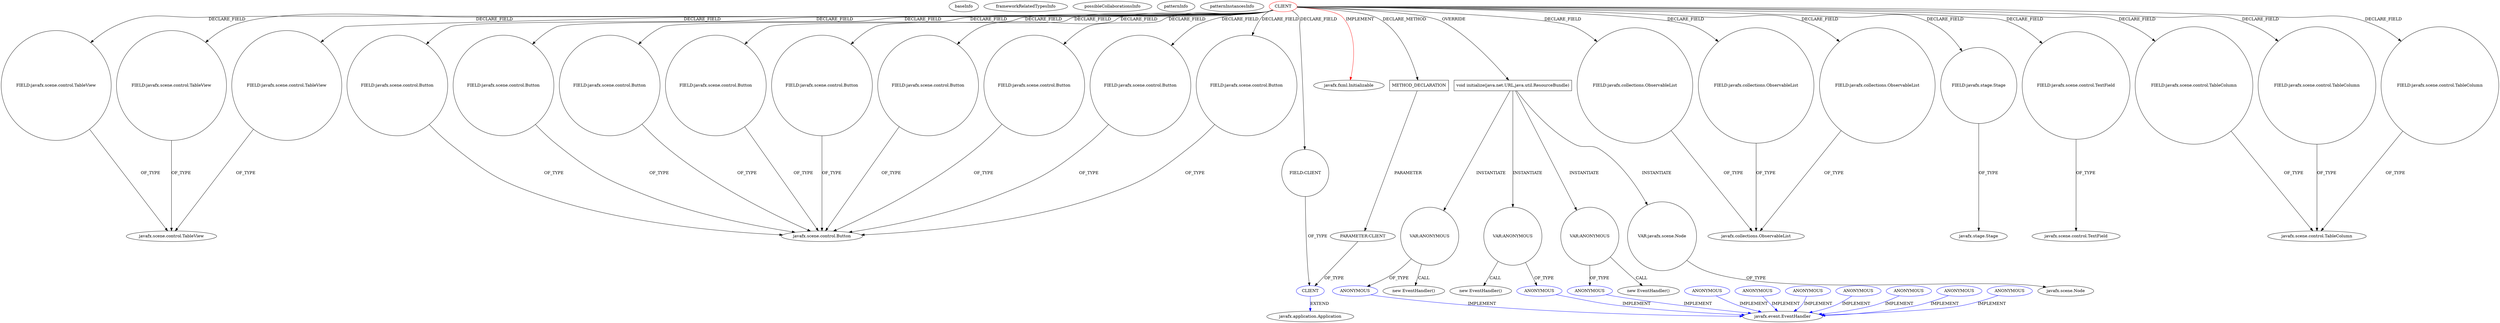 digraph {
baseInfo[graphId=530,category="pattern",isAnonymous=false,possibleRelation=true]
frameworkRelatedTypesInfo[0="javafx.fxml.Initializable"]
possibleCollaborationsInfo[0="530~PARAMETER_TYPE_DECLARATION-CLIENT_METHOD_DECLARATION-FIELD_TYPE_DECLARATION-~javafx.fxml.Initializable ~javafx.application.Application ~false~false",1="530~INSTANTIATION-OVERRIDING_METHOD_DECLARATION-~javafx.fxml.Initializable ~javafx.event.EventHandler ~false~true",2="530~INSTANTIATION-OVERRIDING_METHOD_DECLARATION-~javafx.fxml.Initializable ~javafx.event.EventHandler ~false~true",3="530~INSTANTIATION-OVERRIDING_METHOD_DECLARATION-~javafx.fxml.Initializable ~javafx.event.EventHandler ~false~true"]
patternInfo[frequency=2.0,patternRootClient=0]
patternInstancesInfo[0="diogocs1-FPessoais~/diogocs1-FPessoais/FPessoais-master/FinancasPessoais/src/app/controllers/HomeController.java~HomeController~2490",1="bianconejo-CEFX~/bianconejo-CEFX/CEFX-master/src/cefx/CEPrincipalController.java~CEPrincipalController~2114"]
44[label="javafx.scene.control.TableView",vertexType="FRAMEWORK_CLASS_TYPE",isFrameworkType=false]
43[label="FIELD:javafx.scene.control.TableView",vertexType="FIELD_DECLARATION",isFrameworkType=false,shape=circle]
47[label="FIELD:javafx.scene.control.TableView",vertexType="FIELD_DECLARATION",isFrameworkType=false,shape=circle]
45[label="FIELD:javafx.scene.control.TableView",vertexType="FIELD_DECLARATION",isFrameworkType=false,shape=circle]
0[label="CLIENT",vertexType="ROOT_CLIENT_CLASS_DECLARATION",isFrameworkType=false,color=red]
11[label="FIELD:javafx.scene.control.Button",vertexType="FIELD_DECLARATION",isFrameworkType=false,shape=circle]
25[label="FIELD:javafx.scene.control.Button",vertexType="FIELD_DECLARATION",isFrameworkType=false,shape=circle]
23[label="FIELD:javafx.scene.control.Button",vertexType="FIELD_DECLARATION",isFrameworkType=false,shape=circle]
21[label="FIELD:javafx.scene.control.Button",vertexType="FIELD_DECLARATION",isFrameworkType=false,shape=circle]
19[label="FIELD:javafx.scene.control.Button",vertexType="FIELD_DECLARATION",isFrameworkType=false,shape=circle]
15[label="FIELD:javafx.scene.control.Button",vertexType="FIELD_DECLARATION",isFrameworkType=false,shape=circle]
17[label="FIELD:javafx.scene.control.Button",vertexType="FIELD_DECLARATION",isFrameworkType=false,shape=circle]
9[label="FIELD:javafx.scene.control.Button",vertexType="FIELD_DECLARATION",isFrameworkType=false,shape=circle]
13[label="FIELD:javafx.scene.control.Button",vertexType="FIELD_DECLARATION",isFrameworkType=false,shape=circle]
6[label="FIELD:CLIENT",vertexType="FIELD_DECLARATION",isFrameworkType=false,shape=circle]
1[label="javafx.fxml.Initializable",vertexType="FRAMEWORK_INTERFACE_TYPE",isFrameworkType=false]
61[label="void initialize(java.net.URL,java.util.ResourceBundle)",vertexType="OVERRIDING_METHOD_DECLARATION",isFrameworkType=false,shape=box]
27[label="FIELD:javafx.collections.ObservableList",vertexType="FIELD_DECLARATION",isFrameworkType=false,shape=circle]
5[label="javafx.collections.ObservableList",vertexType="FRAMEWORK_INTERFACE_TYPE",isFrameworkType=false]
59[label="FIELD:javafx.collections.ObservableList",vertexType="FIELD_DECLARATION",isFrameworkType=false,shape=circle]
57[label="FIELD:javafx.collections.ObservableList",vertexType="FIELD_DECLARATION",isFrameworkType=false,shape=circle]
41[label="FIELD:javafx.stage.Stage",vertexType="FIELD_DECLARATION",isFrameworkType=false,shape=circle]
10[label="javafx.scene.control.Button",vertexType="FRAMEWORK_CLASS_TYPE",isFrameworkType=false]
51[label="FIELD:javafx.scene.control.TextField",vertexType="FIELD_DECLARATION",isFrameworkType=false,shape=circle]
7[label="CLIENT",vertexType="REFERENCE_CLIENT_CLASS_DECLARATION",isFrameworkType=false,color=blue]
383[label="PARAMETER:CLIENT",vertexType="PARAMETER_DECLARATION",isFrameworkType=false]
85[label="VAR:javafx.scene.Node",vertexType="VARIABLE_EXPRESION",isFrameworkType=false,shape=circle]
64[label="javafx.scene.Node",vertexType="FRAMEWORK_CLASS_TYPE",isFrameworkType=false]
89[label="VAR:ANONYMOUS",vertexType="VARIABLE_EXPRESION",isFrameworkType=false,shape=circle]
90[label="ANONYMOUS",vertexType="REFERENCE_ANONYMOUS_DECLARATION",isFrameworkType=false,color=blue]
88[label="new EventHandler()",vertexType="CONSTRUCTOR_CALL",isFrameworkType=false]
68[label="javafx.event.EventHandler",vertexType="FRAMEWORK_INTERFACE_TYPE",isFrameworkType=false]
943[label="ANONYMOUS",vertexType="REFERENCE_ANONYMOUS_DECLARATION",isFrameworkType=false,color=blue]
79[label="ANONYMOUS",vertexType="REFERENCE_ANONYMOUS_DECLARATION",isFrameworkType=false,color=blue]
1646[label="ANONYMOUS",vertexType="REFERENCE_ANONYMOUS_DECLARATION",isFrameworkType=false,color=blue]
1464[label="ANONYMOUS",vertexType="REFERENCE_ANONYMOUS_DECLARATION",isFrameworkType=false,color=blue]
472[label="ANONYMOUS",vertexType="REFERENCE_ANONYMOUS_DECLARATION",isFrameworkType=false,color=blue]
586[label="ANONYMOUS",vertexType="REFERENCE_ANONYMOUS_DECLARATION",isFrameworkType=false,color=blue]
67[label="ANONYMOUS",vertexType="REFERENCE_ANONYMOUS_DECLARATION",isFrameworkType=false,color=blue]
875[label="ANONYMOUS",vertexType="REFERENCE_ANONYMOUS_DECLARATION",isFrameworkType=false,color=blue]
1011[label="ANONYMOUS",vertexType="REFERENCE_ANONYMOUS_DECLARATION",isFrameworkType=false,color=blue]
66[label="VAR:ANONYMOUS",vertexType="VARIABLE_EXPRESION",isFrameworkType=false,shape=circle]
65[label="new EventHandler()",vertexType="CONSTRUCTOR_CALL",isFrameworkType=false]
78[label="VAR:ANONYMOUS",vertexType="VARIABLE_EXPRESION",isFrameworkType=false,shape=circle]
77[label="new EventHandler()",vertexType="CONSTRUCTOR_CALL",isFrameworkType=false]
42[label="javafx.stage.Stage",vertexType="FRAMEWORK_CLASS_TYPE",isFrameworkType=false]
8[label="javafx.application.Application",vertexType="FRAMEWORK_CLASS_TYPE",isFrameworkType=false]
52[label="javafx.scene.control.TextField",vertexType="FRAMEWORK_CLASS_TYPE",isFrameworkType=false]
382[label="METHOD_DECLARATION",vertexType="CLIENT_METHOD_DECLARATION",isFrameworkType=false,shape=box]
31[label="FIELD:javafx.scene.control.TableColumn",vertexType="FIELD_DECLARATION",isFrameworkType=false,shape=circle]
29[label="FIELD:javafx.scene.control.TableColumn",vertexType="FIELD_DECLARATION",isFrameworkType=false,shape=circle]
33[label="FIELD:javafx.scene.control.TableColumn",vertexType="FIELD_DECLARATION",isFrameworkType=false,shape=circle]
30[label="javafx.scene.control.TableColumn",vertexType="FRAMEWORK_CLASS_TYPE",isFrameworkType=false]
1011->68[label="IMPLEMENT",color=blue]
0->1[label="IMPLEMENT",color=red]
943->68[label="IMPLEMENT",color=blue]
382->383[label="PARAMETER"]
0->15[label="DECLARE_FIELD"]
7->8[label="EXTEND",color=blue]
0->27[label="DECLARE_FIELD"]
11->10[label="OF_TYPE"]
89->90[label="OF_TYPE"]
59->5[label="OF_TYPE"]
0->51[label="DECLARE_FIELD"]
875->68[label="IMPLEMENT",color=blue]
66->65[label="CALL"]
0->11[label="DECLARE_FIELD"]
61->66[label="INSTANTIATE"]
0->43[label="DECLARE_FIELD"]
15->10[label="OF_TYPE"]
78->79[label="OF_TYPE"]
0->41[label="DECLARE_FIELD"]
0->13[label="DECLARE_FIELD"]
31->30[label="OF_TYPE"]
0->47[label="DECLARE_FIELD"]
85->64[label="OF_TYPE"]
0->6[label="DECLARE_FIELD"]
1646->68[label="IMPLEMENT",color=blue]
19->10[label="OF_TYPE"]
61->85[label="INSTANTIATE"]
6->7[label="OF_TYPE"]
79->68[label="IMPLEMENT",color=blue]
472->68[label="IMPLEMENT",color=blue]
21->10[label="OF_TYPE"]
67->68[label="IMPLEMENT",color=blue]
47->44[label="OF_TYPE"]
0->19[label="DECLARE_FIELD"]
0->25[label="DECLARE_FIELD"]
586->68[label="IMPLEMENT",color=blue]
33->30[label="OF_TYPE"]
27->5[label="OF_TYPE"]
1464->68[label="IMPLEMENT",color=blue]
383->7[label="OF_TYPE"]
51->52[label="OF_TYPE"]
89->88[label="CALL"]
0->31[label="DECLARE_FIELD"]
41->42[label="OF_TYPE"]
0->45[label="DECLARE_FIELD"]
25->10[label="OF_TYPE"]
13->10[label="OF_TYPE"]
0->29[label="DECLARE_FIELD"]
9->10[label="OF_TYPE"]
57->5[label="OF_TYPE"]
45->44[label="OF_TYPE"]
0->57[label="DECLARE_FIELD"]
61->78[label="INSTANTIATE"]
61->89[label="INSTANTIATE"]
78->77[label="CALL"]
17->10[label="OF_TYPE"]
0->33[label="DECLARE_FIELD"]
90->68[label="IMPLEMENT",color=blue]
29->30[label="OF_TYPE"]
0->61[label="OVERRIDE"]
23->10[label="OF_TYPE"]
0->17[label="DECLARE_FIELD"]
0->59[label="DECLARE_FIELD"]
43->44[label="OF_TYPE"]
0->23[label="DECLARE_FIELD"]
0->9[label="DECLARE_FIELD"]
66->67[label="OF_TYPE"]
0->21[label="DECLARE_FIELD"]
0->382[label="DECLARE_METHOD"]
}
